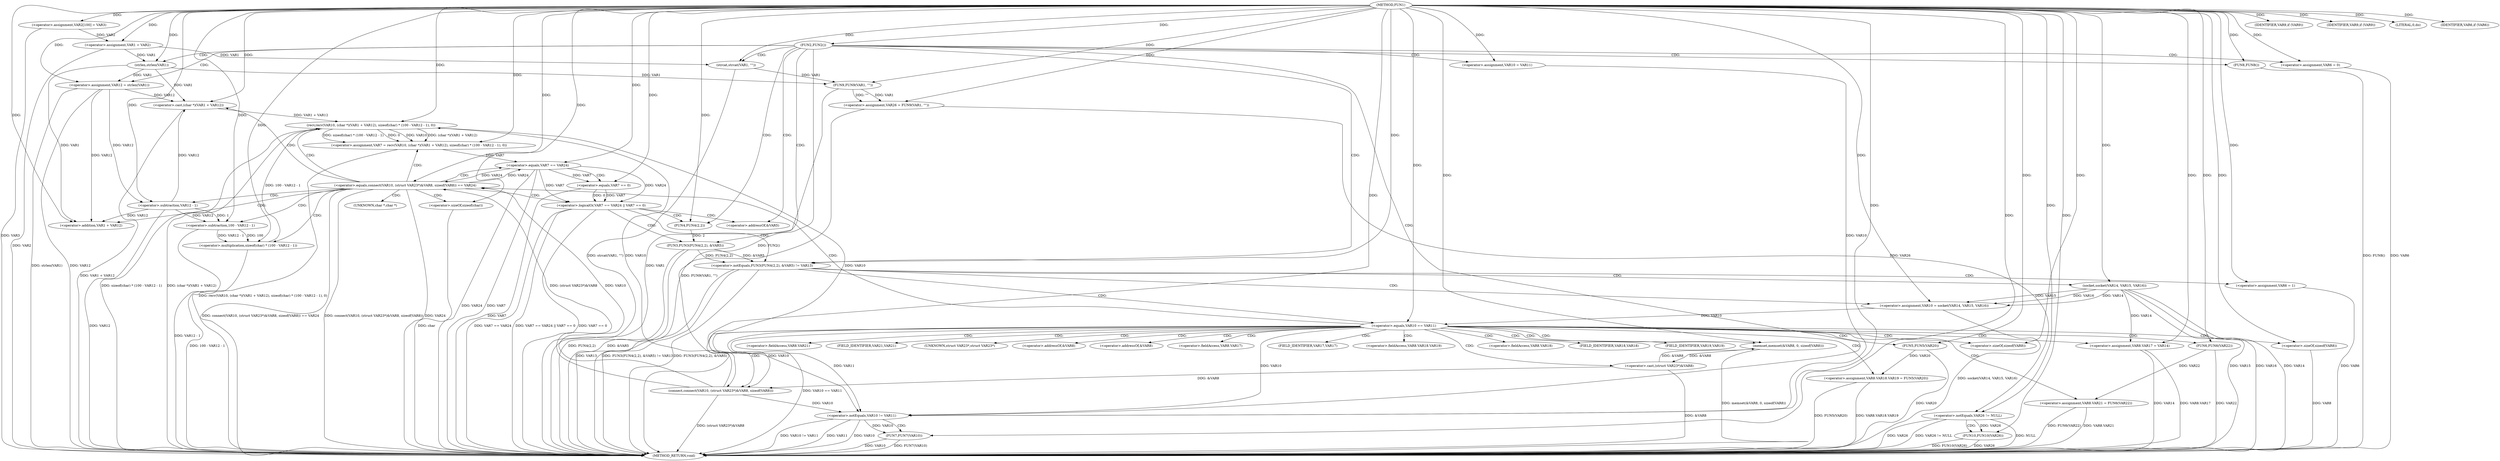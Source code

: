 digraph FUN1 {  
"1000100" [label = "(METHOD,FUN1)" ]
"1000262" [label = "(METHOD_RETURN,void)" ]
"1000104" [label = "(<operator>.assignment,VAR2[100] = VAR3)" ]
"1000107" [label = "(<operator>.assignment,VAR1 = VAR2)" ]
"1000111" [label = "(FUN2,FUN2())" ]
"1000116" [label = "(<operator>.assignment,VAR6 = 0)" ]
"1000123" [label = "(<operator>.assignment,VAR10 = VAR11)" ]
"1000127" [label = "(<operator>.assignment,VAR12 = strlen(VAR1))" ]
"1000129" [label = "(strlen,strlen(VAR1))" ]
"1000134" [label = "(<operator>.notEquals,FUN3(FUN4(2,2), &VAR5) != VAR13)" ]
"1000135" [label = "(FUN3,FUN3(FUN4(2,2), &VAR5))" ]
"1000136" [label = "(FUN4,FUN4(2,2))" ]
"1000144" [label = "(<operator>.assignment,VAR6 = 1)" ]
"1000147" [label = "(<operator>.assignment,VAR10 = socket(VAR14, VAR15, VAR16))" ]
"1000149" [label = "(socket,socket(VAR14, VAR15, VAR16))" ]
"1000154" [label = "(<operator>.equals,VAR10 == VAR11)" ]
"1000159" [label = "(memset,memset(&VAR8, 0, sizeof(VAR8)))" ]
"1000163" [label = "(<operator>.sizeOf,sizeof(VAR8))" ]
"1000165" [label = "(<operator>.assignment,VAR8.VAR17 = VAR14)" ]
"1000170" [label = "(<operator>.assignment,VAR8.VAR18.VAR19 = FUN5(VAR20))" ]
"1000176" [label = "(FUN5,FUN5(VAR20))" ]
"1000178" [label = "(<operator>.assignment,VAR8.VAR21 = FUN6(VAR22))" ]
"1000182" [label = "(FUN6,FUN6(VAR22))" ]
"1000185" [label = "(<operator>.equals,connect(VAR10, (struct VAR23*)&VAR8, sizeof(VAR8)) == VAR24)" ]
"1000186" [label = "(connect,connect(VAR10, (struct VAR23*)&VAR8, sizeof(VAR8)))" ]
"1000188" [label = "(<operator>.cast,(struct VAR23*)&VAR8)" ]
"1000192" [label = "(<operator>.sizeOf,sizeof(VAR8))" ]
"1000197" [label = "(<operator>.assignment,VAR7 = recv(VAR10, (char *)(VAR1 + VAR12), sizeof(char) * (100 - VAR12 - 1), 0))" ]
"1000199" [label = "(recv,recv(VAR10, (char *)(VAR1 + VAR12), sizeof(char) * (100 - VAR12 - 1), 0))" ]
"1000201" [label = "(<operator>.cast,(char *)(VAR1 + VAR12))" ]
"1000203" [label = "(<operator>.addition,VAR1 + VAR12)" ]
"1000206" [label = "(<operator>.multiplication,sizeof(char) * (100 - VAR12 - 1))" ]
"1000207" [label = "(<operator>.sizeOf,sizeof(char))" ]
"1000209" [label = "(<operator>.subtraction,100 - VAR12 - 1)" ]
"1000211" [label = "(<operator>.subtraction,VAR12 - 1)" ]
"1000216" [label = "(<operator>.logicalOr,VAR7 == VAR24 || VAR7 == 0)" ]
"1000217" [label = "(<operator>.equals,VAR7 == VAR24)" ]
"1000220" [label = "(<operator>.equals,VAR7 == 0)" ]
"1000226" [label = "(IDENTIFIER,VAR9,if (VAR9))" ]
"1000229" [label = "(IDENTIFIER,VAR9,if (VAR9))" ]
"1000231" [label = "(LITERAL,0,do)" ]
"1000233" [label = "(<operator>.notEquals,VAR10 != VAR11)" ]
"1000237" [label = "(FUN7,FUN7(VAR10))" ]
"1000240" [label = "(IDENTIFIER,VAR6,if (VAR6))" ]
"1000242" [label = "(FUN8,FUN8())" ]
"1000245" [label = "(strcat,strcat(VAR1, \"\"))" ]
"1000250" [label = "(<operator>.assignment,VAR26 = FUN9(VAR1, \"\"))" ]
"1000252" [label = "(FUN9,FUN9(VAR1, \"\"))" ]
"1000256" [label = "(<operator>.notEquals,VAR26 != NULL)" ]
"1000260" [label = "(FUN10,FUN10(VAR26))" ]
"1000139" [label = "(<operator>.addressOf,&VAR5)" ]
"1000160" [label = "(<operator>.addressOf,&VAR8)" ]
"1000166" [label = "(<operator>.fieldAccess,VAR8.VAR17)" ]
"1000168" [label = "(FIELD_IDENTIFIER,VAR17,VAR17)" ]
"1000171" [label = "(<operator>.fieldAccess,VAR8.VAR18.VAR19)" ]
"1000172" [label = "(<operator>.fieldAccess,VAR8.VAR18)" ]
"1000174" [label = "(FIELD_IDENTIFIER,VAR18,VAR18)" ]
"1000175" [label = "(FIELD_IDENTIFIER,VAR19,VAR19)" ]
"1000179" [label = "(<operator>.fieldAccess,VAR8.VAR21)" ]
"1000181" [label = "(FIELD_IDENTIFIER,VAR21,VAR21)" ]
"1000189" [label = "(UNKNOWN,struct VAR23*,struct VAR23*)" ]
"1000190" [label = "(<operator>.addressOf,&VAR8)" ]
"1000202" [label = "(UNKNOWN,char *,char *)" ]
  "1000185" -> "1000262"  [ label = "DDG: connect(VAR10, (struct VAR23*)&VAR8, sizeof(VAR8)) == VAR24"] 
  "1000216" -> "1000262"  [ label = "DDG: VAR7 == VAR24 || VAR7 == 0"] 
  "1000217" -> "1000262"  [ label = "DDG: VAR24"] 
  "1000178" -> "1000262"  [ label = "DDG: FUN6(VAR22)"] 
  "1000159" -> "1000262"  [ label = "DDG: memset(&VAR8, 0, sizeof(VAR8))"] 
  "1000116" -> "1000262"  [ label = "DDG: VAR6"] 
  "1000186" -> "1000262"  [ label = "DDG: (struct VAR23*)&VAR8"] 
  "1000260" -> "1000262"  [ label = "DDG: FUN10(VAR26)"] 
  "1000185" -> "1000262"  [ label = "DDG: connect(VAR10, (struct VAR23*)&VAR8, sizeof(VAR8))"] 
  "1000220" -> "1000262"  [ label = "DDG: VAR7"] 
  "1000185" -> "1000262"  [ label = "DDG: VAR24"] 
  "1000199" -> "1000262"  [ label = "DDG: (char *)(VAR1 + VAR12)"] 
  "1000237" -> "1000262"  [ label = "DDG: FUN7(VAR10)"] 
  "1000206" -> "1000262"  [ label = "DDG: 100 - VAR12 - 1"] 
  "1000149" -> "1000262"  [ label = "DDG: VAR15"] 
  "1000233" -> "1000262"  [ label = "DDG: VAR10 != VAR11"] 
  "1000252" -> "1000262"  [ label = "DDG: VAR1"] 
  "1000165" -> "1000262"  [ label = "DDG: VAR14"] 
  "1000233" -> "1000262"  [ label = "DDG: VAR11"] 
  "1000188" -> "1000262"  [ label = "DDG: &VAR8"] 
  "1000178" -> "1000262"  [ label = "DDG: VAR8.VAR21"] 
  "1000216" -> "1000262"  [ label = "DDG: VAR7 == VAR24"] 
  "1000237" -> "1000262"  [ label = "DDG: VAR10"] 
  "1000199" -> "1000262"  [ label = "DDG: sizeof(char) * (100 - VAR12 - 1)"] 
  "1000134" -> "1000262"  [ label = "DDG: VAR13"] 
  "1000135" -> "1000262"  [ label = "DDG: &VAR5"] 
  "1000165" -> "1000262"  [ label = "DDG: VAR8.VAR17"] 
  "1000149" -> "1000262"  [ label = "DDG: VAR16"] 
  "1000250" -> "1000262"  [ label = "DDG: FUN9(VAR1, \"\")"] 
  "1000127" -> "1000262"  [ label = "DDG: strlen(VAR1)"] 
  "1000134" -> "1000262"  [ label = "DDG: FUN3(FUN4(2,2), &VAR5) != VAR13"] 
  "1000217" -> "1000262"  [ label = "DDG: VAR7"] 
  "1000201" -> "1000262"  [ label = "DDG: VAR1 + VAR12"] 
  "1000207" -> "1000262"  [ label = "DDG: char"] 
  "1000147" -> "1000262"  [ label = "DDG: socket(VAR14, VAR15, VAR16)"] 
  "1000256" -> "1000262"  [ label = "DDG: NULL"] 
  "1000170" -> "1000262"  [ label = "DDG: FUN5(VAR20)"] 
  "1000211" -> "1000262"  [ label = "DDG: VAR12"] 
  "1000154" -> "1000262"  [ label = "DDG: VAR10 == VAR11"] 
  "1000197" -> "1000262"  [ label = "DDG: recv(VAR10, (char *)(VAR1 + VAR12), sizeof(char) * (100 - VAR12 - 1), 0)"] 
  "1000134" -> "1000262"  [ label = "DDG: FUN3(FUN4(2,2), &VAR5)"] 
  "1000192" -> "1000262"  [ label = "DDG: VAR8"] 
  "1000209" -> "1000262"  [ label = "DDG: VAR12 - 1"] 
  "1000233" -> "1000262"  [ label = "DDG: VAR10"] 
  "1000135" -> "1000262"  [ label = "DDG: FUN4(2,2)"] 
  "1000242" -> "1000262"  [ label = "DDG: FUN8()"] 
  "1000144" -> "1000262"  [ label = "DDG: VAR6"] 
  "1000216" -> "1000262"  [ label = "DDG: VAR7 == 0"] 
  "1000170" -> "1000262"  [ label = "DDG: VAR8.VAR18.VAR19"] 
  "1000176" -> "1000262"  [ label = "DDG: VAR20"] 
  "1000149" -> "1000262"  [ label = "DDG: VAR14"] 
  "1000256" -> "1000262"  [ label = "DDG: VAR26"] 
  "1000260" -> "1000262"  [ label = "DDG: VAR26"] 
  "1000127" -> "1000262"  [ label = "DDG: VAR12"] 
  "1000245" -> "1000262"  [ label = "DDG: strcat(VAR1, \"\")"] 
  "1000256" -> "1000262"  [ label = "DDG: VAR26 != NULL"] 
  "1000111" -> "1000262"  [ label = "DDG: FUN2()"] 
  "1000182" -> "1000262"  [ label = "DDG: VAR22"] 
  "1000104" -> "1000262"  [ label = "DDG: VAR3"] 
  "1000107" -> "1000262"  [ label = "DDG: VAR2"] 
  "1000100" -> "1000104"  [ label = "DDG: "] 
  "1000104" -> "1000107"  [ label = "DDG: VAR2"] 
  "1000100" -> "1000107"  [ label = "DDG: "] 
  "1000100" -> "1000111"  [ label = "DDG: "] 
  "1000100" -> "1000116"  [ label = "DDG: "] 
  "1000100" -> "1000123"  [ label = "DDG: "] 
  "1000129" -> "1000127"  [ label = "DDG: VAR1"] 
  "1000100" -> "1000127"  [ label = "DDG: "] 
  "1000107" -> "1000129"  [ label = "DDG: VAR1"] 
  "1000100" -> "1000129"  [ label = "DDG: "] 
  "1000135" -> "1000134"  [ label = "DDG: FUN4(2,2)"] 
  "1000135" -> "1000134"  [ label = "DDG: &VAR5"] 
  "1000136" -> "1000135"  [ label = "DDG: 2"] 
  "1000100" -> "1000136"  [ label = "DDG: "] 
  "1000100" -> "1000134"  [ label = "DDG: "] 
  "1000100" -> "1000144"  [ label = "DDG: "] 
  "1000149" -> "1000147"  [ label = "DDG: VAR14"] 
  "1000149" -> "1000147"  [ label = "DDG: VAR15"] 
  "1000149" -> "1000147"  [ label = "DDG: VAR16"] 
  "1000100" -> "1000147"  [ label = "DDG: "] 
  "1000100" -> "1000149"  [ label = "DDG: "] 
  "1000147" -> "1000154"  [ label = "DDG: VAR10"] 
  "1000100" -> "1000154"  [ label = "DDG: "] 
  "1000188" -> "1000159"  [ label = "DDG: &VAR8"] 
  "1000100" -> "1000159"  [ label = "DDG: "] 
  "1000100" -> "1000163"  [ label = "DDG: "] 
  "1000149" -> "1000165"  [ label = "DDG: VAR14"] 
  "1000100" -> "1000165"  [ label = "DDG: "] 
  "1000176" -> "1000170"  [ label = "DDG: VAR20"] 
  "1000100" -> "1000176"  [ label = "DDG: "] 
  "1000182" -> "1000178"  [ label = "DDG: VAR22"] 
  "1000100" -> "1000182"  [ label = "DDG: "] 
  "1000186" -> "1000185"  [ label = "DDG: VAR10"] 
  "1000186" -> "1000185"  [ label = "DDG: (struct VAR23*)&VAR8"] 
  "1000154" -> "1000186"  [ label = "DDG: VAR10"] 
  "1000100" -> "1000186"  [ label = "DDG: "] 
  "1000188" -> "1000186"  [ label = "DDG: &VAR8"] 
  "1000159" -> "1000188"  [ label = "DDG: &VAR8"] 
  "1000100" -> "1000192"  [ label = "DDG: "] 
  "1000217" -> "1000185"  [ label = "DDG: VAR24"] 
  "1000100" -> "1000185"  [ label = "DDG: "] 
  "1000199" -> "1000197"  [ label = "DDG: VAR10"] 
  "1000199" -> "1000197"  [ label = "DDG: (char *)(VAR1 + VAR12)"] 
  "1000199" -> "1000197"  [ label = "DDG: sizeof(char) * (100 - VAR12 - 1)"] 
  "1000199" -> "1000197"  [ label = "DDG: 0"] 
  "1000100" -> "1000197"  [ label = "DDG: "] 
  "1000186" -> "1000199"  [ label = "DDG: VAR10"] 
  "1000100" -> "1000199"  [ label = "DDG: "] 
  "1000201" -> "1000199"  [ label = "DDG: VAR1 + VAR12"] 
  "1000129" -> "1000201"  [ label = "DDG: VAR1"] 
  "1000100" -> "1000201"  [ label = "DDG: "] 
  "1000211" -> "1000201"  [ label = "DDG: VAR12"] 
  "1000127" -> "1000201"  [ label = "DDG: VAR12"] 
  "1000129" -> "1000203"  [ label = "DDG: VAR1"] 
  "1000100" -> "1000203"  [ label = "DDG: "] 
  "1000211" -> "1000203"  [ label = "DDG: VAR12"] 
  "1000127" -> "1000203"  [ label = "DDG: VAR12"] 
  "1000206" -> "1000199"  [ label = "DDG: 100 - VAR12 - 1"] 
  "1000100" -> "1000206"  [ label = "DDG: "] 
  "1000100" -> "1000207"  [ label = "DDG: "] 
  "1000209" -> "1000206"  [ label = "DDG: 100"] 
  "1000209" -> "1000206"  [ label = "DDG: VAR12 - 1"] 
  "1000100" -> "1000209"  [ label = "DDG: "] 
  "1000211" -> "1000209"  [ label = "DDG: VAR12"] 
  "1000211" -> "1000209"  [ label = "DDG: 1"] 
  "1000100" -> "1000211"  [ label = "DDG: "] 
  "1000127" -> "1000211"  [ label = "DDG: VAR12"] 
  "1000217" -> "1000216"  [ label = "DDG: VAR7"] 
  "1000217" -> "1000216"  [ label = "DDG: VAR24"] 
  "1000197" -> "1000217"  [ label = "DDG: VAR7"] 
  "1000100" -> "1000217"  [ label = "DDG: "] 
  "1000185" -> "1000217"  [ label = "DDG: VAR24"] 
  "1000220" -> "1000216"  [ label = "DDG: VAR7"] 
  "1000220" -> "1000216"  [ label = "DDG: 0"] 
  "1000217" -> "1000220"  [ label = "DDG: VAR7"] 
  "1000100" -> "1000220"  [ label = "DDG: "] 
  "1000100" -> "1000226"  [ label = "DDG: "] 
  "1000100" -> "1000229"  [ label = "DDG: "] 
  "1000100" -> "1000231"  [ label = "DDG: "] 
  "1000186" -> "1000233"  [ label = "DDG: VAR10"] 
  "1000199" -> "1000233"  [ label = "DDG: VAR10"] 
  "1000154" -> "1000233"  [ label = "DDG: VAR10"] 
  "1000123" -> "1000233"  [ label = "DDG: VAR10"] 
  "1000100" -> "1000233"  [ label = "DDG: "] 
  "1000154" -> "1000233"  [ label = "DDG: VAR11"] 
  "1000233" -> "1000237"  [ label = "DDG: VAR10"] 
  "1000100" -> "1000237"  [ label = "DDG: "] 
  "1000100" -> "1000240"  [ label = "DDG: "] 
  "1000100" -> "1000242"  [ label = "DDG: "] 
  "1000107" -> "1000245"  [ label = "DDG: VAR1"] 
  "1000100" -> "1000245"  [ label = "DDG: "] 
  "1000252" -> "1000250"  [ label = "DDG: VAR1"] 
  "1000252" -> "1000250"  [ label = "DDG: \"\""] 
  "1000100" -> "1000250"  [ label = "DDG: "] 
  "1000129" -> "1000252"  [ label = "DDG: VAR1"] 
  "1000245" -> "1000252"  [ label = "DDG: VAR1"] 
  "1000100" -> "1000252"  [ label = "DDG: "] 
  "1000250" -> "1000256"  [ label = "DDG: VAR26"] 
  "1000100" -> "1000256"  [ label = "DDG: "] 
  "1000256" -> "1000260"  [ label = "DDG: VAR26"] 
  "1000100" -> "1000260"  [ label = "DDG: "] 
  "1000111" -> "1000127"  [ label = "CDG: "] 
  "1000111" -> "1000233"  [ label = "CDG: "] 
  "1000111" -> "1000139"  [ label = "CDG: "] 
  "1000111" -> "1000116"  [ label = "CDG: "] 
  "1000111" -> "1000123"  [ label = "CDG: "] 
  "1000111" -> "1000245"  [ label = "CDG: "] 
  "1000111" -> "1000135"  [ label = "CDG: "] 
  "1000111" -> "1000136"  [ label = "CDG: "] 
  "1000111" -> "1000129"  [ label = "CDG: "] 
  "1000111" -> "1000134"  [ label = "CDG: "] 
  "1000111" -> "1000242"  [ label = "CDG: "] 
  "1000134" -> "1000144"  [ label = "CDG: "] 
  "1000134" -> "1000149"  [ label = "CDG: "] 
  "1000134" -> "1000154"  [ label = "CDG: "] 
  "1000134" -> "1000147"  [ label = "CDG: "] 
  "1000154" -> "1000174"  [ label = "CDG: "] 
  "1000154" -> "1000182"  [ label = "CDG: "] 
  "1000154" -> "1000166"  [ label = "CDG: "] 
  "1000154" -> "1000165"  [ label = "CDG: "] 
  "1000154" -> "1000188"  [ label = "CDG: "] 
  "1000154" -> "1000190"  [ label = "CDG: "] 
  "1000154" -> "1000175"  [ label = "CDG: "] 
  "1000154" -> "1000160"  [ label = "CDG: "] 
  "1000154" -> "1000179"  [ label = "CDG: "] 
  "1000154" -> "1000192"  [ label = "CDG: "] 
  "1000154" -> "1000176"  [ label = "CDG: "] 
  "1000154" -> "1000185"  [ label = "CDG: "] 
  "1000154" -> "1000186"  [ label = "CDG: "] 
  "1000154" -> "1000172"  [ label = "CDG: "] 
  "1000154" -> "1000189"  [ label = "CDG: "] 
  "1000154" -> "1000163"  [ label = "CDG: "] 
  "1000154" -> "1000168"  [ label = "CDG: "] 
  "1000154" -> "1000178"  [ label = "CDG: "] 
  "1000154" -> "1000159"  [ label = "CDG: "] 
  "1000154" -> "1000170"  [ label = "CDG: "] 
  "1000154" -> "1000171"  [ label = "CDG: "] 
  "1000154" -> "1000181"  [ label = "CDG: "] 
  "1000185" -> "1000211"  [ label = "CDG: "] 
  "1000185" -> "1000199"  [ label = "CDG: "] 
  "1000185" -> "1000197"  [ label = "CDG: "] 
  "1000185" -> "1000216"  [ label = "CDG: "] 
  "1000185" -> "1000206"  [ label = "CDG: "] 
  "1000185" -> "1000201"  [ label = "CDG: "] 
  "1000185" -> "1000217"  [ label = "CDG: "] 
  "1000185" -> "1000207"  [ label = "CDG: "] 
  "1000185" -> "1000203"  [ label = "CDG: "] 
  "1000185" -> "1000202"  [ label = "CDG: "] 
  "1000185" -> "1000209"  [ label = "CDG: "] 
  "1000216" -> "1000139"  [ label = "CDG: "] 
  "1000216" -> "1000135"  [ label = "CDG: "] 
  "1000216" -> "1000136"  [ label = "CDG: "] 
  "1000216" -> "1000134"  [ label = "CDG: "] 
  "1000217" -> "1000220"  [ label = "CDG: "] 
  "1000233" -> "1000237"  [ label = "CDG: "] 
  "1000256" -> "1000260"  [ label = "CDG: "] 
}
